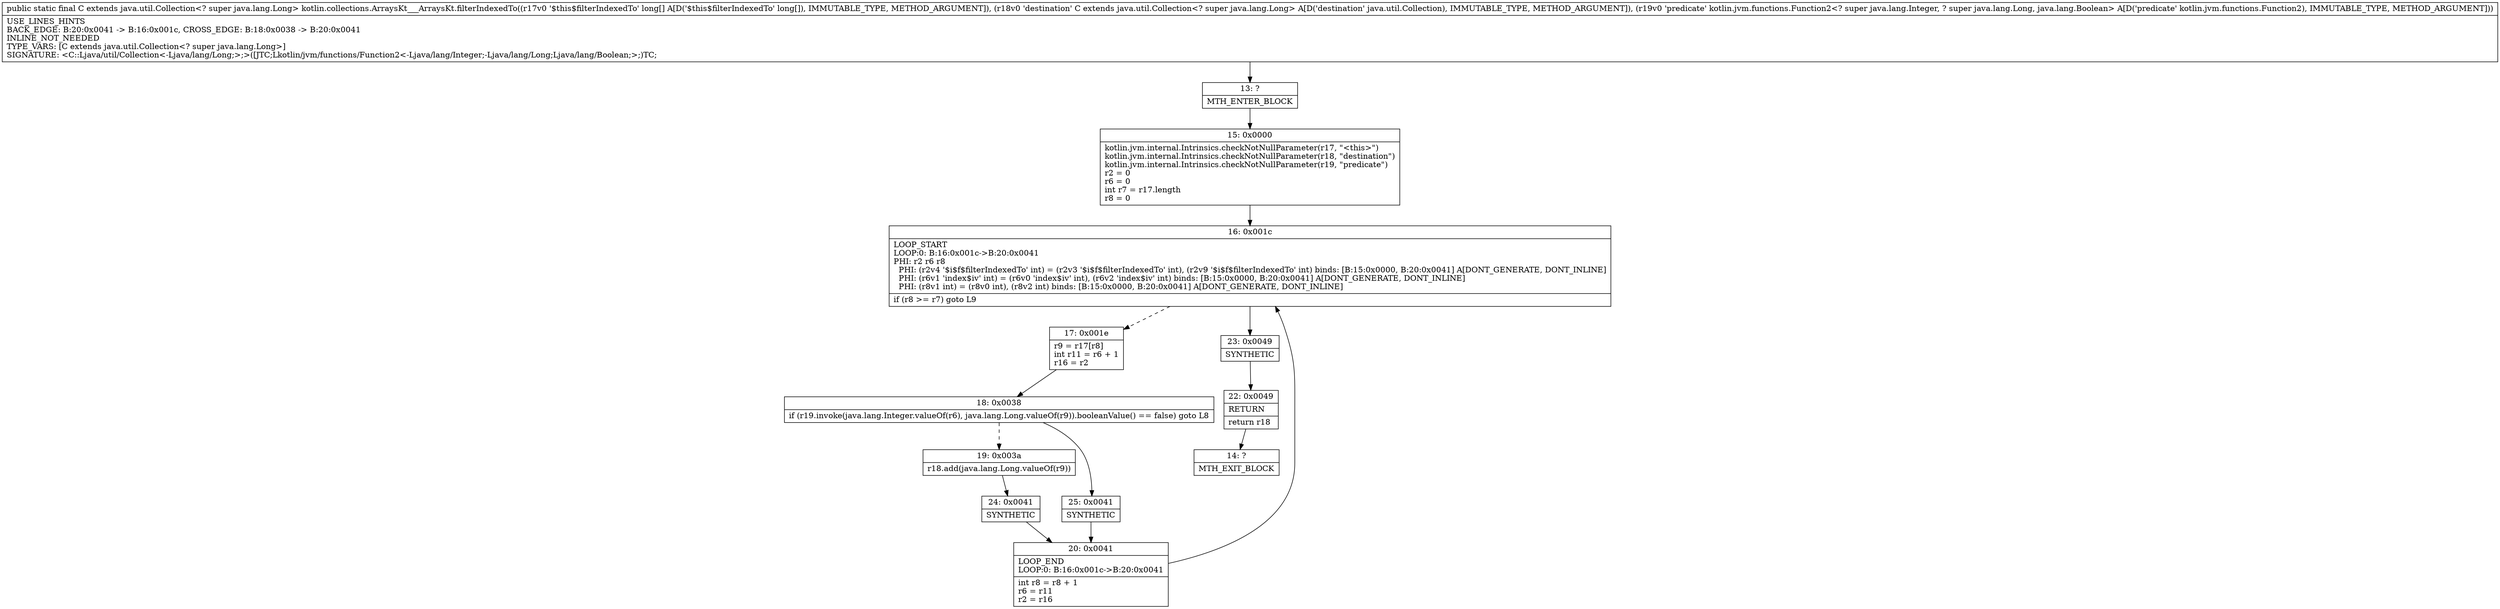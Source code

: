 digraph "CFG forkotlin.collections.ArraysKt___ArraysKt.filterIndexedTo([JLjava\/util\/Collection;Lkotlin\/jvm\/functions\/Function2;)Ljava\/util\/Collection;" {
Node_13 [shape=record,label="{13\:\ ?|MTH_ENTER_BLOCK\l}"];
Node_15 [shape=record,label="{15\:\ 0x0000|kotlin.jvm.internal.Intrinsics.checkNotNullParameter(r17, \"\<this\>\")\lkotlin.jvm.internal.Intrinsics.checkNotNullParameter(r18, \"destination\")\lkotlin.jvm.internal.Intrinsics.checkNotNullParameter(r19, \"predicate\")\lr2 = 0\lr6 = 0\lint r7 = r17.length\lr8 = 0\l}"];
Node_16 [shape=record,label="{16\:\ 0x001c|LOOP_START\lLOOP:0: B:16:0x001c\-\>B:20:0x0041\lPHI: r2 r6 r8 \l  PHI: (r2v4 '$i$f$filterIndexedTo' int) = (r2v3 '$i$f$filterIndexedTo' int), (r2v9 '$i$f$filterIndexedTo' int) binds: [B:15:0x0000, B:20:0x0041] A[DONT_GENERATE, DONT_INLINE]\l  PHI: (r6v1 'index$iv' int) = (r6v0 'index$iv' int), (r6v2 'index$iv' int) binds: [B:15:0x0000, B:20:0x0041] A[DONT_GENERATE, DONT_INLINE]\l  PHI: (r8v1 int) = (r8v0 int), (r8v2 int) binds: [B:15:0x0000, B:20:0x0041] A[DONT_GENERATE, DONT_INLINE]\l|if (r8 \>= r7) goto L9\l}"];
Node_17 [shape=record,label="{17\:\ 0x001e|r9 = r17[r8]\lint r11 = r6 + 1\lr16 = r2\l}"];
Node_18 [shape=record,label="{18\:\ 0x0038|if (r19.invoke(java.lang.Integer.valueOf(r6), java.lang.Long.valueOf(r9)).booleanValue() == false) goto L8\l}"];
Node_19 [shape=record,label="{19\:\ 0x003a|r18.add(java.lang.Long.valueOf(r9))\l}"];
Node_24 [shape=record,label="{24\:\ 0x0041|SYNTHETIC\l}"];
Node_20 [shape=record,label="{20\:\ 0x0041|LOOP_END\lLOOP:0: B:16:0x001c\-\>B:20:0x0041\l|int r8 = r8 + 1\lr6 = r11\lr2 = r16\l}"];
Node_25 [shape=record,label="{25\:\ 0x0041|SYNTHETIC\l}"];
Node_23 [shape=record,label="{23\:\ 0x0049|SYNTHETIC\l}"];
Node_22 [shape=record,label="{22\:\ 0x0049|RETURN\l|return r18\l}"];
Node_14 [shape=record,label="{14\:\ ?|MTH_EXIT_BLOCK\l}"];
MethodNode[shape=record,label="{public static final C extends java.util.Collection\<? super java.lang.Long\> kotlin.collections.ArraysKt___ArraysKt.filterIndexedTo((r17v0 '$this$filterIndexedTo' long[] A[D('$this$filterIndexedTo' long[]), IMMUTABLE_TYPE, METHOD_ARGUMENT]), (r18v0 'destination' C extends java.util.Collection\<? super java.lang.Long\> A[D('destination' java.util.Collection), IMMUTABLE_TYPE, METHOD_ARGUMENT]), (r19v0 'predicate' kotlin.jvm.functions.Function2\<? super java.lang.Integer, ? super java.lang.Long, java.lang.Boolean\> A[D('predicate' kotlin.jvm.functions.Function2), IMMUTABLE_TYPE, METHOD_ARGUMENT]))  | USE_LINES_HINTS\lBACK_EDGE: B:20:0x0041 \-\> B:16:0x001c, CROSS_EDGE: B:18:0x0038 \-\> B:20:0x0041\lINLINE_NOT_NEEDED\lTYPE_VARS: [C extends java.util.Collection\<? super java.lang.Long\>]\lSIGNATURE: \<C::Ljava\/util\/Collection\<\-Ljava\/lang\/Long;\>;\>([JTC;Lkotlin\/jvm\/functions\/Function2\<\-Ljava\/lang\/Integer;\-Ljava\/lang\/Long;Ljava\/lang\/Boolean;\>;)TC;\l}"];
MethodNode -> Node_13;Node_13 -> Node_15;
Node_15 -> Node_16;
Node_16 -> Node_17[style=dashed];
Node_16 -> Node_23;
Node_17 -> Node_18;
Node_18 -> Node_19[style=dashed];
Node_18 -> Node_25;
Node_19 -> Node_24;
Node_24 -> Node_20;
Node_20 -> Node_16;
Node_25 -> Node_20;
Node_23 -> Node_22;
Node_22 -> Node_14;
}


